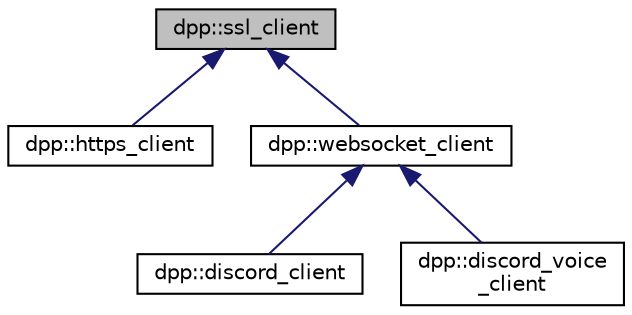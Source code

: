 digraph "dpp::ssl_client"
{
 // INTERACTIVE_SVG=YES
 // LATEX_PDF_SIZE
  bgcolor="transparent";
  edge [fontname="Helvetica",fontsize="10",labelfontname="Helvetica",labelfontsize="10"];
  node [fontname="Helvetica",fontsize="10",shape=record];
  Node1 [label="dpp::ssl_client",height=0.2,width=0.4,color="black", fillcolor="grey75", style="filled", fontcolor="black",tooltip="Implements a simple non-blocking SSL stream client."];
  Node1 -> Node2 [dir="back",color="midnightblue",fontsize="10",style="solid",fontname="Helvetica"];
  Node2 [label="dpp::https_client",height=0.2,width=0.4,color="black",URL="$classdpp_1_1https__client.html",tooltip="Implements a HTTPS socket client based on the SSL client."];
  Node1 -> Node3 [dir="back",color="midnightblue",fontsize="10",style="solid",fontname="Helvetica"];
  Node3 [label="dpp::websocket_client",height=0.2,width=0.4,color="black",URL="$classdpp_1_1websocket__client.html",tooltip="Implements a websocket client based on the SSL client."];
  Node3 -> Node4 [dir="back",color="midnightblue",fontsize="10",style="solid",fontname="Helvetica"];
  Node4 [label="dpp::discord_client",height=0.2,width=0.4,color="black",URL="$classdpp_1_1discord__client.html",tooltip="Implements a discord client. Each discord_client connects to one shard and derives from a websocket c..."];
  Node3 -> Node5 [dir="back",color="midnightblue",fontsize="10",style="solid",fontname="Helvetica"];
  Node5 [label="dpp::discord_voice\l_client",height=0.2,width=0.4,color="black",URL="$classdpp_1_1discord__voice__client.html",tooltip="Implements a discord voice connection. Each discord_voice_client connects to one voice channel and de..."];
}
